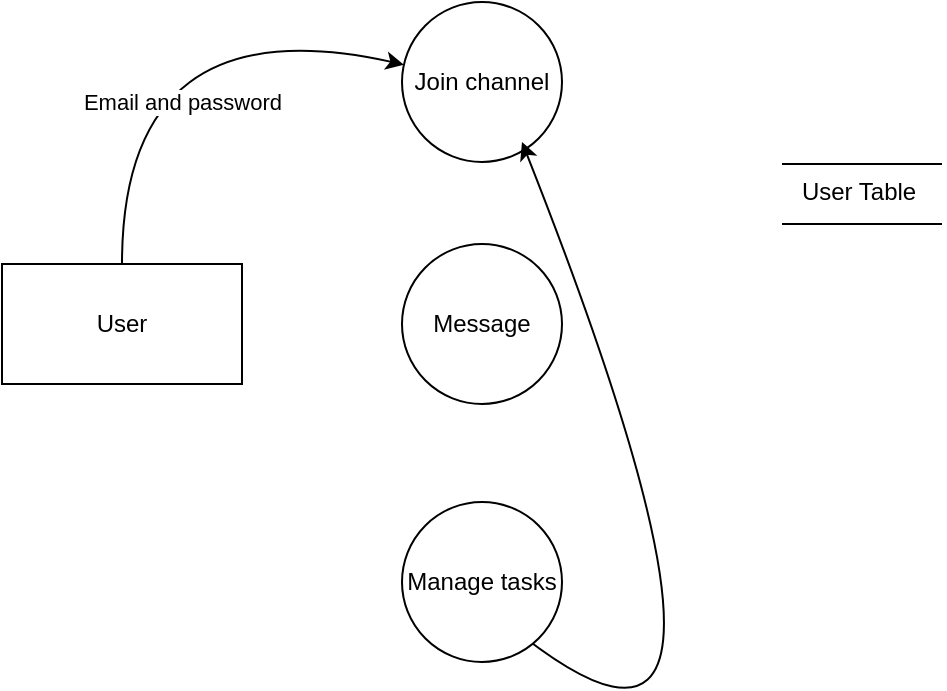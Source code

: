<mxfile version="21.6.1" type="device">
  <diagram name="Page-1" id="c4acf3e9-155e-7222-9cf6-157b1a14988f">
    <mxGraphModel dx="707" dy="499" grid="1" gridSize="10" guides="1" tooltips="1" connect="1" arrows="1" fold="1" page="1" pageScale="1" pageWidth="850" pageHeight="1100" background="none" math="0" shadow="0">
      <root>
        <mxCell id="0" />
        <mxCell id="1" parent="0" />
        <mxCell id="G3p07c9ddfTmyZZCiPIj-1" value="Join channel" style="ellipse;whiteSpace=wrap;html=1;aspect=fixed;" vertex="1" parent="1">
          <mxGeometry x="320" y="110" width="80" height="80" as="geometry" />
        </mxCell>
        <mxCell id="G3p07c9ddfTmyZZCiPIj-12" value="" style="group" vertex="1" connectable="0" parent="1">
          <mxGeometry x="510" y="190" width="80" height="31" as="geometry" />
        </mxCell>
        <mxCell id="G3p07c9ddfTmyZZCiPIj-7" value="" style="endArrow=none;html=1;rounded=0;" edge="1" parent="G3p07c9ddfTmyZZCiPIj-12">
          <mxGeometry width="50" height="50" relative="1" as="geometry">
            <mxPoint y="31" as="sourcePoint" />
            <mxPoint x="80" y="31" as="targetPoint" />
          </mxGeometry>
        </mxCell>
        <mxCell id="G3p07c9ddfTmyZZCiPIj-8" value="" style="endArrow=none;html=1;rounded=0;" edge="1" parent="G3p07c9ddfTmyZZCiPIj-12">
          <mxGeometry width="50" height="50" relative="1" as="geometry">
            <mxPoint y="1" as="sourcePoint" />
            <mxPoint x="80" y="1" as="targetPoint" />
          </mxGeometry>
        </mxCell>
        <mxCell id="G3p07c9ddfTmyZZCiPIj-11" value="User Table" style="text;html=1;align=center;verticalAlign=middle;resizable=0;points=[];autosize=1;strokeColor=none;fillColor=none;" vertex="1" parent="G3p07c9ddfTmyZZCiPIj-12">
          <mxGeometry x="-2" width="80" height="30" as="geometry" />
        </mxCell>
        <mxCell id="G3p07c9ddfTmyZZCiPIj-30" value="User" style="rounded=0;whiteSpace=wrap;html=1;" vertex="1" parent="1">
          <mxGeometry x="120" y="241" width="120" height="60" as="geometry" />
        </mxCell>
        <mxCell id="G3p07c9ddfTmyZZCiPIj-31" value="" style="endArrow=classic;html=1;exitX=0.5;exitY=0;exitDx=0;exitDy=0;curved=1;" edge="1" parent="1" source="G3p07c9ddfTmyZZCiPIj-30" target="G3p07c9ddfTmyZZCiPIj-1">
          <mxGeometry width="50" height="50" relative="1" as="geometry">
            <mxPoint x="220" y="230" as="sourcePoint" />
            <mxPoint x="270" y="180" as="targetPoint" />
            <Array as="points">
              <mxPoint x="180" y="110" />
            </Array>
          </mxGeometry>
        </mxCell>
        <mxCell id="G3p07c9ddfTmyZZCiPIj-32" value="Email and password" style="edgeLabel;html=1;align=center;verticalAlign=middle;resizable=0;points=[];" vertex="1" connectable="0" parent="1">
          <mxGeometry x="209.999" y="160.004" as="geometry" />
        </mxCell>
        <mxCell id="G3p07c9ddfTmyZZCiPIj-33" value="" style="endArrow=classic;html=1;entryX=0.5;entryY=1;entryDx=0;entryDy=0;exitX=0.5;exitY=1;exitDx=0;exitDy=0;curved=1;" edge="1" parent="1" target="G3p07c9ddfTmyZZCiPIj-4">
          <mxGeometry width="50" height="50" relative="1" as="geometry">
            <mxPoint x="360" y="410" as="sourcePoint" />
            <mxPoint x="380" y="180" as="targetPoint" />
            <Array as="points">
              <mxPoint x="530" y="560" />
            </Array>
          </mxGeometry>
        </mxCell>
        <mxCell id="G3p07c9ddfTmyZZCiPIj-37" value="Message" style="ellipse;whiteSpace=wrap;html=1;aspect=fixed;" vertex="1" parent="1">
          <mxGeometry x="320" y="231" width="80" height="80" as="geometry" />
        </mxCell>
        <mxCell id="G3p07c9ddfTmyZZCiPIj-38" value="Manage tasks" style="ellipse;whiteSpace=wrap;html=1;aspect=fixed;" vertex="1" parent="1">
          <mxGeometry x="320" y="360" width="80" height="80" as="geometry" />
        </mxCell>
      </root>
    </mxGraphModel>
  </diagram>
</mxfile>
